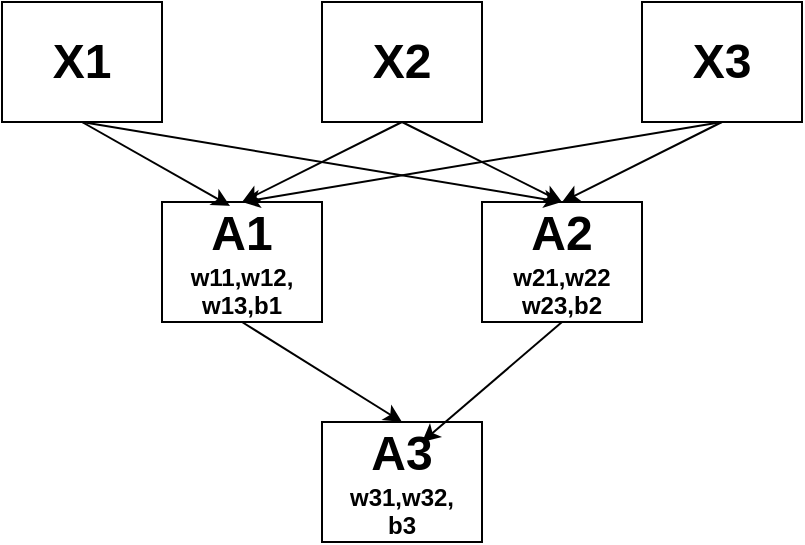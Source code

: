 <mxfile version="20.2.8" type="github">
  <diagram id="YSU5gM_R33DTYE0j23kW" name="Page-1">
    <mxGraphModel dx="1381" dy="804" grid="1" gridSize="10" guides="1" tooltips="1" connect="1" arrows="1" fold="1" page="1" pageScale="1" pageWidth="850" pageHeight="1100" math="0" shadow="0">
      <root>
        <mxCell id="0" />
        <mxCell id="1" parent="0" />
        <mxCell id="3pxdmZEAAchQAIaSr5aw-1" value="&lt;b&gt;&lt;font style=&quot;font-size: 24px;&quot;&gt;X1&lt;/font&gt;&lt;/b&gt;" style="rounded=0;whiteSpace=wrap;html=1;" vertex="1" parent="1">
          <mxGeometry x="40" y="30" width="80" height="60" as="geometry" />
        </mxCell>
        <mxCell id="3pxdmZEAAchQAIaSr5aw-2" value="&lt;b&gt;&lt;font style=&quot;font-size: 24px;&quot;&gt;X2&lt;/font&gt;&lt;/b&gt;" style="rounded=0;whiteSpace=wrap;html=1;" vertex="1" parent="1">
          <mxGeometry x="200" y="30" width="80" height="60" as="geometry" />
        </mxCell>
        <mxCell id="3pxdmZEAAchQAIaSr5aw-3" value="&lt;b&gt;&lt;font style=&quot;font-size: 24px;&quot;&gt;X3&lt;/font&gt;&lt;/b&gt;" style="rounded=0;whiteSpace=wrap;html=1;" vertex="1" parent="1">
          <mxGeometry x="360" y="30" width="80" height="60" as="geometry" />
        </mxCell>
        <mxCell id="3pxdmZEAAchQAIaSr5aw-4" value="&lt;b style=&quot;&quot;&gt;&lt;font style=&quot;&quot;&gt;&lt;font style=&quot;font-size: 24px;&quot;&gt;A2&lt;/font&gt;&lt;br&gt;w21,w22&lt;br&gt;w23,b2&lt;br&gt;&lt;/font&gt;&lt;/b&gt;" style="rounded=0;whiteSpace=wrap;html=1;" vertex="1" parent="1">
          <mxGeometry x="280" y="130" width="80" height="60" as="geometry" />
        </mxCell>
        <mxCell id="3pxdmZEAAchQAIaSr5aw-5" value="&lt;b&gt;&lt;font style=&quot;&quot;&gt;&lt;span style=&quot;font-size: 24px;&quot;&gt;A1&lt;/span&gt;&lt;br&gt;&lt;font style=&quot;font-size: 12px;&quot;&gt;w11,w12,&lt;br&gt;w13,b1&lt;/font&gt;&lt;br&gt;&lt;/font&gt;&lt;/b&gt;" style="rounded=0;whiteSpace=wrap;html=1;" vertex="1" parent="1">
          <mxGeometry x="120" y="130" width="80" height="60" as="geometry" />
        </mxCell>
        <mxCell id="3pxdmZEAAchQAIaSr5aw-6" value="&lt;span style=&quot;&quot;&gt;&lt;b&gt;&lt;font style=&quot;font-size: 24px;&quot;&gt;A3&lt;/font&gt;&lt;br&gt;w31,w32,&lt;br&gt;b3&lt;br&gt;&lt;/b&gt;&lt;/span&gt;" style="rounded=0;whiteSpace=wrap;html=1;" vertex="1" parent="1">
          <mxGeometry x="200" y="240" width="80" height="60" as="geometry" />
        </mxCell>
        <mxCell id="3pxdmZEAAchQAIaSr5aw-14" value="" style="endArrow=classic;html=1;rounded=0;fontSize=24;exitX=0.5;exitY=1;exitDx=0;exitDy=0;entryX=0.425;entryY=0.033;entryDx=0;entryDy=0;entryPerimeter=0;" edge="1" parent="1" source="3pxdmZEAAchQAIaSr5aw-1" target="3pxdmZEAAchQAIaSr5aw-5">
          <mxGeometry width="50" height="50" relative="1" as="geometry">
            <mxPoint x="400" y="430" as="sourcePoint" />
            <mxPoint x="450" y="380" as="targetPoint" />
          </mxGeometry>
        </mxCell>
        <mxCell id="3pxdmZEAAchQAIaSr5aw-15" value="" style="endArrow=classic;html=1;rounded=0;fontSize=24;exitX=0.5;exitY=1;exitDx=0;exitDy=0;entryX=0.5;entryY=0;entryDx=0;entryDy=0;" edge="1" parent="1" source="3pxdmZEAAchQAIaSr5aw-2" target="3pxdmZEAAchQAIaSr5aw-5">
          <mxGeometry width="50" height="50" relative="1" as="geometry">
            <mxPoint x="90" y="100" as="sourcePoint" />
            <mxPoint x="164" y="141.98" as="targetPoint" />
          </mxGeometry>
        </mxCell>
        <mxCell id="3pxdmZEAAchQAIaSr5aw-16" value="" style="endArrow=classic;html=1;rounded=0;fontSize=24;exitX=0.5;exitY=1;exitDx=0;exitDy=0;entryX=0.5;entryY=0;entryDx=0;entryDy=0;" edge="1" parent="1" source="3pxdmZEAAchQAIaSr5aw-3" target="3pxdmZEAAchQAIaSr5aw-5">
          <mxGeometry width="50" height="50" relative="1" as="geometry">
            <mxPoint x="250" y="100" as="sourcePoint" />
            <mxPoint x="170" y="140" as="targetPoint" />
          </mxGeometry>
        </mxCell>
        <mxCell id="3pxdmZEAAchQAIaSr5aw-17" value="" style="endArrow=classic;html=1;rounded=0;fontSize=24;entryX=0.5;entryY=0;entryDx=0;entryDy=0;" edge="1" parent="1" target="3pxdmZEAAchQAIaSr5aw-4">
          <mxGeometry width="50" height="50" relative="1" as="geometry">
            <mxPoint x="400" y="90" as="sourcePoint" />
            <mxPoint x="170" y="140" as="targetPoint" />
          </mxGeometry>
        </mxCell>
        <mxCell id="3pxdmZEAAchQAIaSr5aw-18" value="" style="endArrow=classic;html=1;rounded=0;fontSize=24;entryX=0.5;entryY=0;entryDx=0;entryDy=0;exitX=0.5;exitY=1;exitDx=0;exitDy=0;" edge="1" parent="1" source="3pxdmZEAAchQAIaSr5aw-2" target="3pxdmZEAAchQAIaSr5aw-4">
          <mxGeometry width="50" height="50" relative="1" as="geometry">
            <mxPoint x="410" y="100" as="sourcePoint" />
            <mxPoint x="330" y="140" as="targetPoint" />
          </mxGeometry>
        </mxCell>
        <mxCell id="3pxdmZEAAchQAIaSr5aw-19" value="" style="endArrow=classic;html=1;rounded=0;fontSize=24;exitX=0.5;exitY=1;exitDx=0;exitDy=0;" edge="1" parent="1" source="3pxdmZEAAchQAIaSr5aw-1">
          <mxGeometry width="50" height="50" relative="1" as="geometry">
            <mxPoint x="250" y="100" as="sourcePoint" />
            <mxPoint x="320" y="130" as="targetPoint" />
          </mxGeometry>
        </mxCell>
        <mxCell id="3pxdmZEAAchQAIaSr5aw-20" value="" style="endArrow=classic;html=1;rounded=0;fontSize=24;exitX=0.5;exitY=1;exitDx=0;exitDy=0;entryX=0.5;entryY=0;entryDx=0;entryDy=0;" edge="1" parent="1" source="3pxdmZEAAchQAIaSr5aw-5" target="3pxdmZEAAchQAIaSr5aw-6">
          <mxGeometry width="50" height="50" relative="1" as="geometry">
            <mxPoint x="90" y="100" as="sourcePoint" />
            <mxPoint x="330" y="140" as="targetPoint" />
          </mxGeometry>
        </mxCell>
        <mxCell id="3pxdmZEAAchQAIaSr5aw-21" value="" style="endArrow=classic;html=1;rounded=0;fontSize=24;exitX=0.5;exitY=1;exitDx=0;exitDy=0;entryX=0.5;entryY=0;entryDx=0;entryDy=0;" edge="1" parent="1" source="3pxdmZEAAchQAIaSr5aw-4">
          <mxGeometry width="50" height="50" relative="1" as="geometry">
            <mxPoint x="170" y="200" as="sourcePoint" />
            <mxPoint x="250" y="250" as="targetPoint" />
          </mxGeometry>
        </mxCell>
      </root>
    </mxGraphModel>
  </diagram>
</mxfile>
